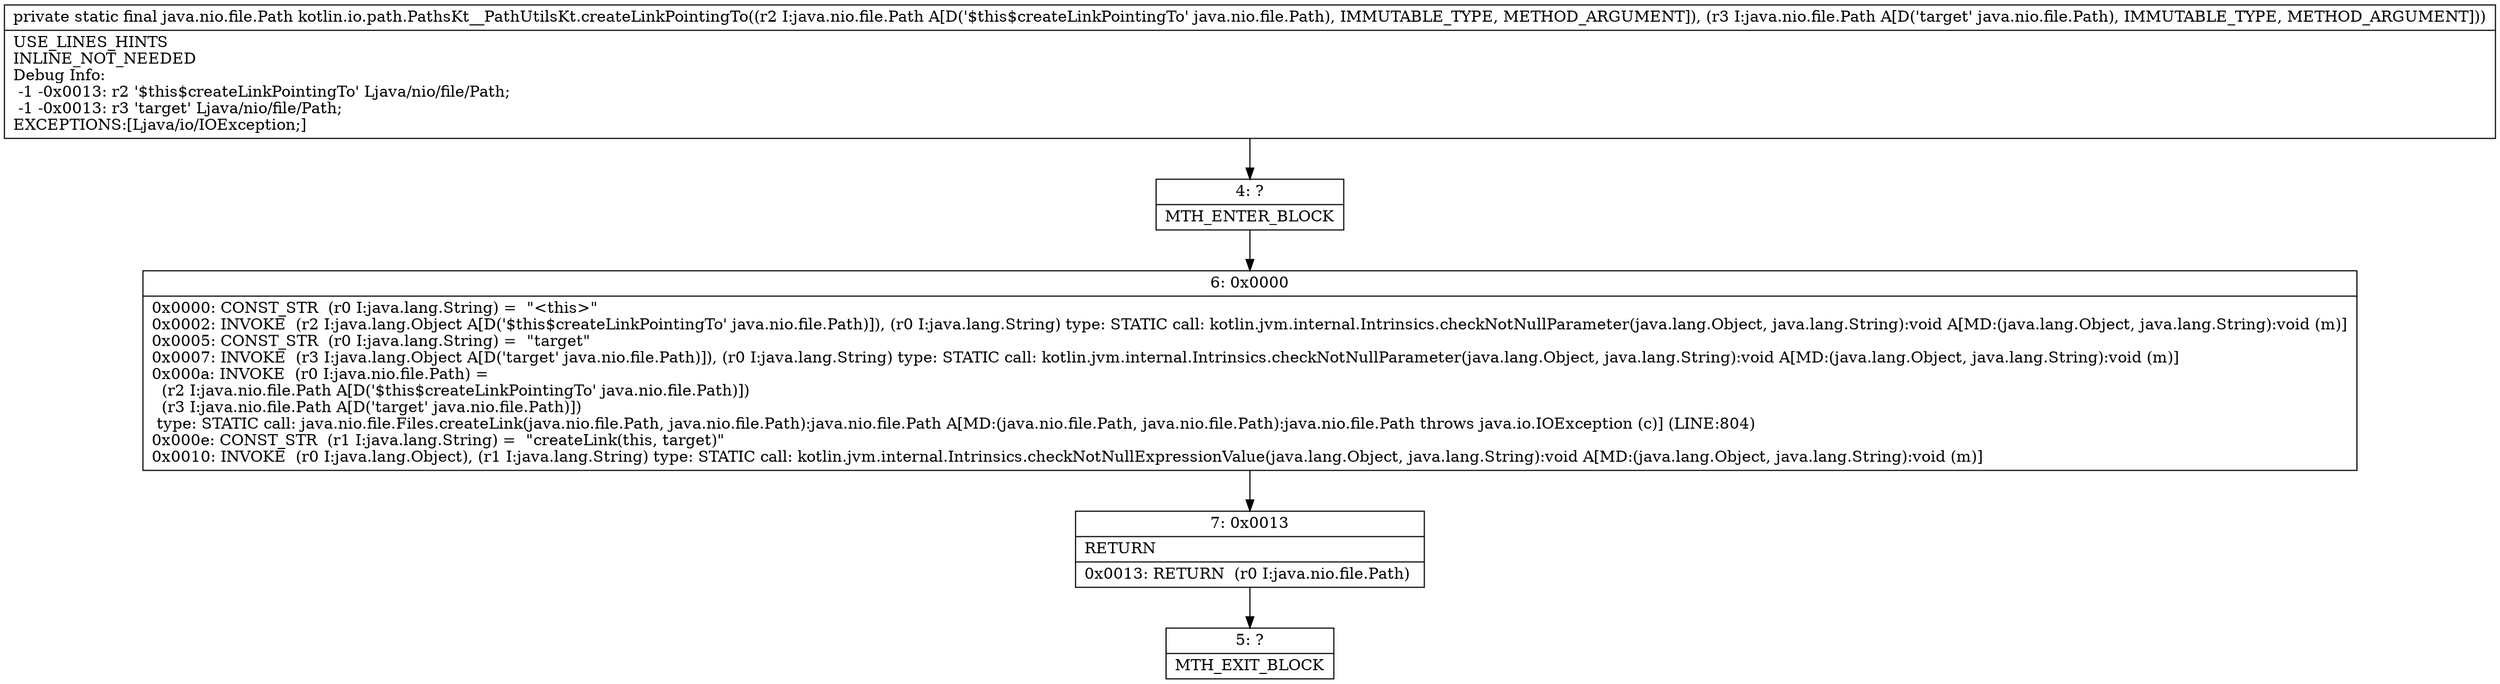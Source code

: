 digraph "CFG forkotlin.io.path.PathsKt__PathUtilsKt.createLinkPointingTo(Ljava\/nio\/file\/Path;Ljava\/nio\/file\/Path;)Ljava\/nio\/file\/Path;" {
Node_4 [shape=record,label="{4\:\ ?|MTH_ENTER_BLOCK\l}"];
Node_6 [shape=record,label="{6\:\ 0x0000|0x0000: CONST_STR  (r0 I:java.lang.String) =  \"\<this\>\" \l0x0002: INVOKE  (r2 I:java.lang.Object A[D('$this$createLinkPointingTo' java.nio.file.Path)]), (r0 I:java.lang.String) type: STATIC call: kotlin.jvm.internal.Intrinsics.checkNotNullParameter(java.lang.Object, java.lang.String):void A[MD:(java.lang.Object, java.lang.String):void (m)]\l0x0005: CONST_STR  (r0 I:java.lang.String) =  \"target\" \l0x0007: INVOKE  (r3 I:java.lang.Object A[D('target' java.nio.file.Path)]), (r0 I:java.lang.String) type: STATIC call: kotlin.jvm.internal.Intrinsics.checkNotNullParameter(java.lang.Object, java.lang.String):void A[MD:(java.lang.Object, java.lang.String):void (m)]\l0x000a: INVOKE  (r0 I:java.nio.file.Path) = \l  (r2 I:java.nio.file.Path A[D('$this$createLinkPointingTo' java.nio.file.Path)])\l  (r3 I:java.nio.file.Path A[D('target' java.nio.file.Path)])\l type: STATIC call: java.nio.file.Files.createLink(java.nio.file.Path, java.nio.file.Path):java.nio.file.Path A[MD:(java.nio.file.Path, java.nio.file.Path):java.nio.file.Path throws java.io.IOException (c)] (LINE:804)\l0x000e: CONST_STR  (r1 I:java.lang.String) =  \"createLink(this, target)\" \l0x0010: INVOKE  (r0 I:java.lang.Object), (r1 I:java.lang.String) type: STATIC call: kotlin.jvm.internal.Intrinsics.checkNotNullExpressionValue(java.lang.Object, java.lang.String):void A[MD:(java.lang.Object, java.lang.String):void (m)]\l}"];
Node_7 [shape=record,label="{7\:\ 0x0013|RETURN\l|0x0013: RETURN  (r0 I:java.nio.file.Path) \l}"];
Node_5 [shape=record,label="{5\:\ ?|MTH_EXIT_BLOCK\l}"];
MethodNode[shape=record,label="{private static final java.nio.file.Path kotlin.io.path.PathsKt__PathUtilsKt.createLinkPointingTo((r2 I:java.nio.file.Path A[D('$this$createLinkPointingTo' java.nio.file.Path), IMMUTABLE_TYPE, METHOD_ARGUMENT]), (r3 I:java.nio.file.Path A[D('target' java.nio.file.Path), IMMUTABLE_TYPE, METHOD_ARGUMENT]))  | USE_LINES_HINTS\lINLINE_NOT_NEEDED\lDebug Info:\l  \-1 \-0x0013: r2 '$this$createLinkPointingTo' Ljava\/nio\/file\/Path;\l  \-1 \-0x0013: r3 'target' Ljava\/nio\/file\/Path;\lEXCEPTIONS:[Ljava\/io\/IOException;]\l}"];
MethodNode -> Node_4;Node_4 -> Node_6;
Node_6 -> Node_7;
Node_7 -> Node_5;
}

